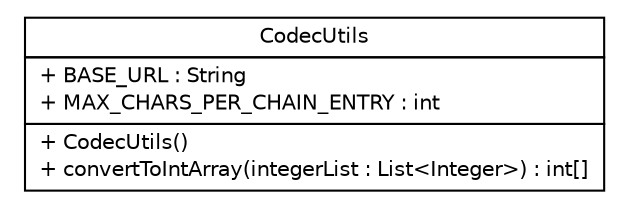 #!/usr/local/bin/dot
#
# Class diagram 
# Generated by UMLGraph version R5_6 (http://www.umlgraph.org/)
#

digraph G {
	edge [fontname="Helvetica",fontsize=10,labelfontname="Helvetica",labelfontsize=10];
	node [fontname="Helvetica",fontsize=10,shape=plaintext];
	nodesep=0.25;
	ranksep=0.5;
	// org.rcsb.mmtf.utils.CodecUtils
	c78 [label=<<table title="org.rcsb.mmtf.utils.CodecUtils" border="0" cellborder="1" cellspacing="0" cellpadding="2" port="p" href="./CodecUtils.html">
		<tr><td><table border="0" cellspacing="0" cellpadding="1">
<tr><td align="center" balign="center"> CodecUtils </td></tr>
		</table></td></tr>
		<tr><td><table border="0" cellspacing="0" cellpadding="1">
<tr><td align="left" balign="left"> + BASE_URL : String </td></tr>
<tr><td align="left" balign="left"> + MAX_CHARS_PER_CHAIN_ENTRY : int </td></tr>
		</table></td></tr>
		<tr><td><table border="0" cellspacing="0" cellpadding="1">
<tr><td align="left" balign="left"> + CodecUtils() </td></tr>
<tr><td align="left" balign="left"> + convertToIntArray(integerList : List&lt;Integer&gt;) : int[] </td></tr>
		</table></td></tr>
		</table>>, URL="./CodecUtils.html", fontname="Helvetica", fontcolor="black", fontsize=10.0];
}

